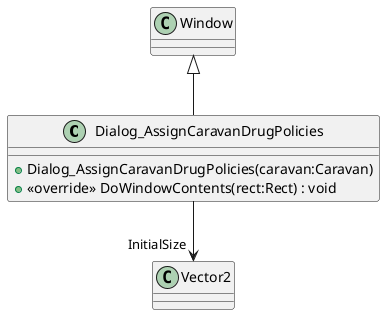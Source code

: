 @startuml
class Dialog_AssignCaravanDrugPolicies {
    + Dialog_AssignCaravanDrugPolicies(caravan:Caravan)
    + <<override>> DoWindowContents(rect:Rect) : void
}
Window <|-- Dialog_AssignCaravanDrugPolicies
Dialog_AssignCaravanDrugPolicies --> "InitialSize" Vector2
@enduml
